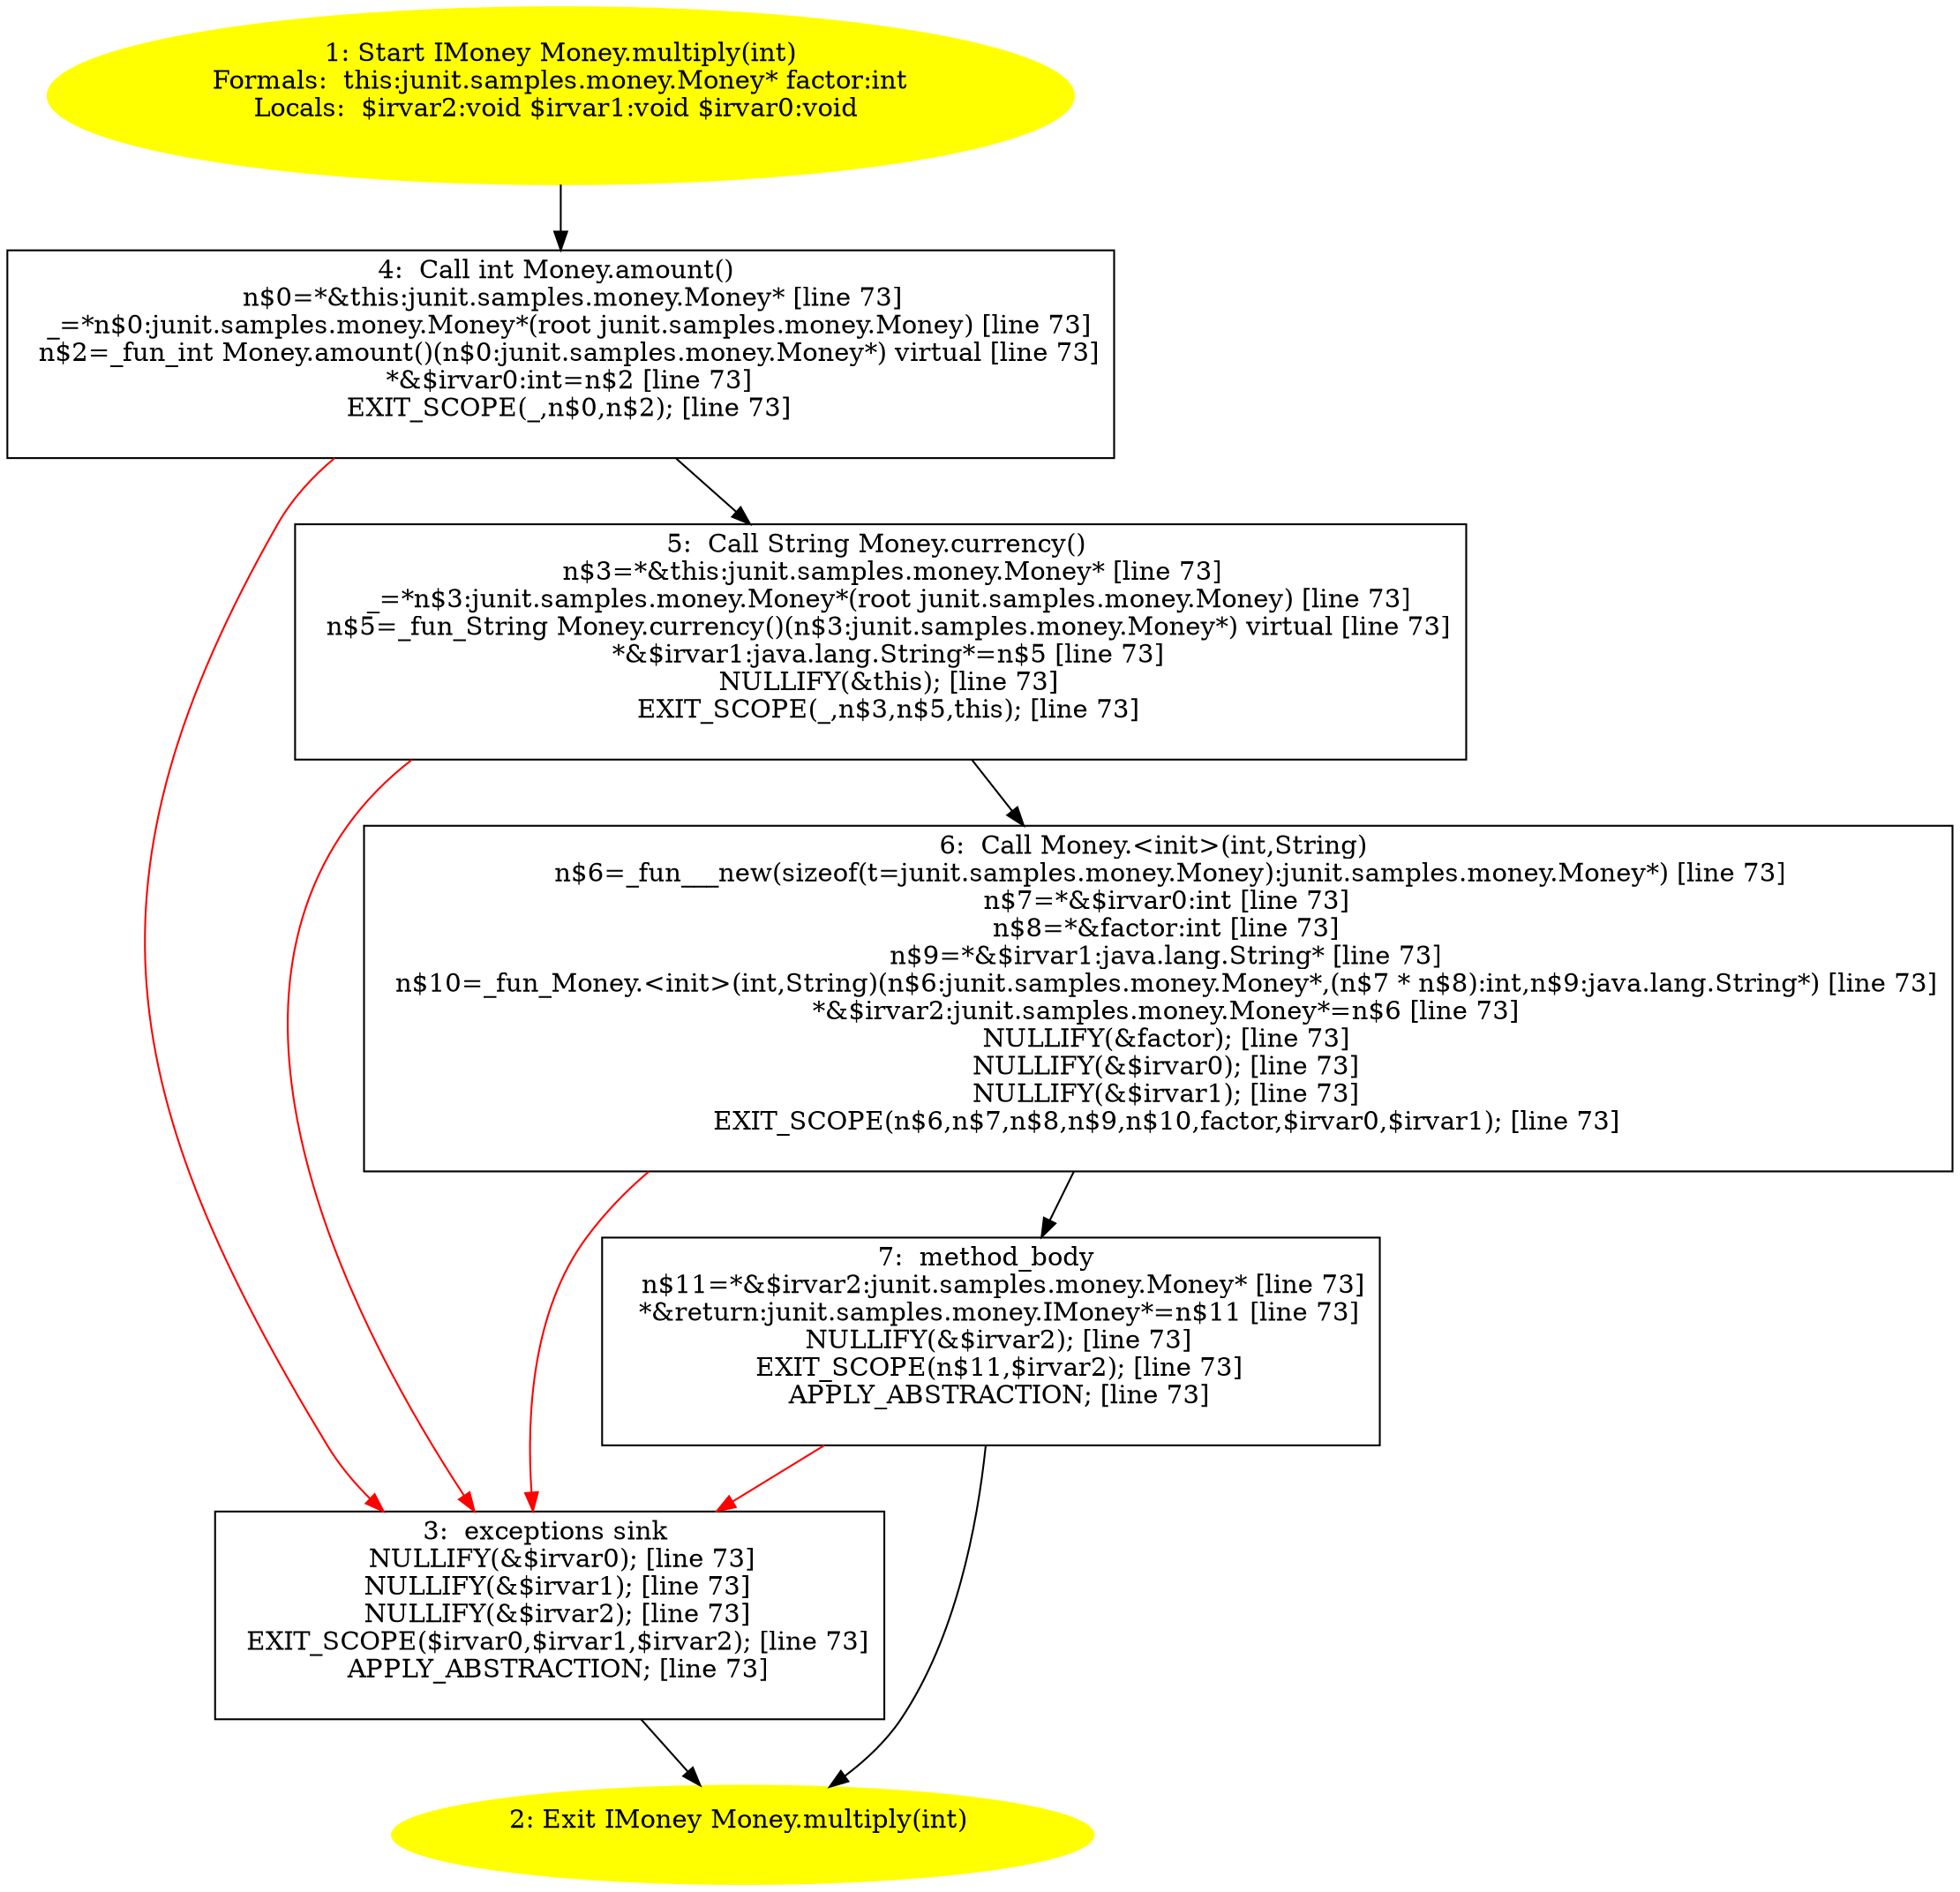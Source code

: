 /* @generated */
digraph cfg {
"junit.samples.money.Money.multiply(int):junit.samples.money.IMoney.719e753f20add4d7241d04f6bb1546b1_1" [label="1: Start IMoney Money.multiply(int)\nFormals:  this:junit.samples.money.Money* factor:int\nLocals:  $irvar2:void $irvar1:void $irvar0:void \n  " color=yellow style=filled]
	

	 "junit.samples.money.Money.multiply(int):junit.samples.money.IMoney.719e753f20add4d7241d04f6bb1546b1_1" -> "junit.samples.money.Money.multiply(int):junit.samples.money.IMoney.719e753f20add4d7241d04f6bb1546b1_4" ;
"junit.samples.money.Money.multiply(int):junit.samples.money.IMoney.719e753f20add4d7241d04f6bb1546b1_2" [label="2: Exit IMoney Money.multiply(int) \n  " color=yellow style=filled]
	

"junit.samples.money.Money.multiply(int):junit.samples.money.IMoney.719e753f20add4d7241d04f6bb1546b1_3" [label="3:  exceptions sink \n   NULLIFY(&$irvar0); [line 73]\n  NULLIFY(&$irvar1); [line 73]\n  NULLIFY(&$irvar2); [line 73]\n  EXIT_SCOPE($irvar0,$irvar1,$irvar2); [line 73]\n  APPLY_ABSTRACTION; [line 73]\n " shape="box"]
	

	 "junit.samples.money.Money.multiply(int):junit.samples.money.IMoney.719e753f20add4d7241d04f6bb1546b1_3" -> "junit.samples.money.Money.multiply(int):junit.samples.money.IMoney.719e753f20add4d7241d04f6bb1546b1_2" ;
"junit.samples.money.Money.multiply(int):junit.samples.money.IMoney.719e753f20add4d7241d04f6bb1546b1_4" [label="4:  Call int Money.amount() \n   n$0=*&this:junit.samples.money.Money* [line 73]\n  _=*n$0:junit.samples.money.Money*(root junit.samples.money.Money) [line 73]\n  n$2=_fun_int Money.amount()(n$0:junit.samples.money.Money*) virtual [line 73]\n  *&$irvar0:int=n$2 [line 73]\n  EXIT_SCOPE(_,n$0,n$2); [line 73]\n " shape="box"]
	

	 "junit.samples.money.Money.multiply(int):junit.samples.money.IMoney.719e753f20add4d7241d04f6bb1546b1_4" -> "junit.samples.money.Money.multiply(int):junit.samples.money.IMoney.719e753f20add4d7241d04f6bb1546b1_5" ;
	 "junit.samples.money.Money.multiply(int):junit.samples.money.IMoney.719e753f20add4d7241d04f6bb1546b1_4" -> "junit.samples.money.Money.multiply(int):junit.samples.money.IMoney.719e753f20add4d7241d04f6bb1546b1_3" [color="red" ];
"junit.samples.money.Money.multiply(int):junit.samples.money.IMoney.719e753f20add4d7241d04f6bb1546b1_5" [label="5:  Call String Money.currency() \n   n$3=*&this:junit.samples.money.Money* [line 73]\n  _=*n$3:junit.samples.money.Money*(root junit.samples.money.Money) [line 73]\n  n$5=_fun_String Money.currency()(n$3:junit.samples.money.Money*) virtual [line 73]\n  *&$irvar1:java.lang.String*=n$5 [line 73]\n  NULLIFY(&this); [line 73]\n  EXIT_SCOPE(_,n$3,n$5,this); [line 73]\n " shape="box"]
	

	 "junit.samples.money.Money.multiply(int):junit.samples.money.IMoney.719e753f20add4d7241d04f6bb1546b1_5" -> "junit.samples.money.Money.multiply(int):junit.samples.money.IMoney.719e753f20add4d7241d04f6bb1546b1_6" ;
	 "junit.samples.money.Money.multiply(int):junit.samples.money.IMoney.719e753f20add4d7241d04f6bb1546b1_5" -> "junit.samples.money.Money.multiply(int):junit.samples.money.IMoney.719e753f20add4d7241d04f6bb1546b1_3" [color="red" ];
"junit.samples.money.Money.multiply(int):junit.samples.money.IMoney.719e753f20add4d7241d04f6bb1546b1_6" [label="6:  Call Money.<init>(int,String) \n   n$6=_fun___new(sizeof(t=junit.samples.money.Money):junit.samples.money.Money*) [line 73]\n  n$7=*&$irvar0:int [line 73]\n  n$8=*&factor:int [line 73]\n  n$9=*&$irvar1:java.lang.String* [line 73]\n  n$10=_fun_Money.<init>(int,String)(n$6:junit.samples.money.Money*,(n$7 * n$8):int,n$9:java.lang.String*) [line 73]\n  *&$irvar2:junit.samples.money.Money*=n$6 [line 73]\n  NULLIFY(&factor); [line 73]\n  NULLIFY(&$irvar0); [line 73]\n  NULLIFY(&$irvar1); [line 73]\n  EXIT_SCOPE(n$6,n$7,n$8,n$9,n$10,factor,$irvar0,$irvar1); [line 73]\n " shape="box"]
	

	 "junit.samples.money.Money.multiply(int):junit.samples.money.IMoney.719e753f20add4d7241d04f6bb1546b1_6" -> "junit.samples.money.Money.multiply(int):junit.samples.money.IMoney.719e753f20add4d7241d04f6bb1546b1_7" ;
	 "junit.samples.money.Money.multiply(int):junit.samples.money.IMoney.719e753f20add4d7241d04f6bb1546b1_6" -> "junit.samples.money.Money.multiply(int):junit.samples.money.IMoney.719e753f20add4d7241d04f6bb1546b1_3" [color="red" ];
"junit.samples.money.Money.multiply(int):junit.samples.money.IMoney.719e753f20add4d7241d04f6bb1546b1_7" [label="7:  method_body \n   n$11=*&$irvar2:junit.samples.money.Money* [line 73]\n  *&return:junit.samples.money.IMoney*=n$11 [line 73]\n  NULLIFY(&$irvar2); [line 73]\n  EXIT_SCOPE(n$11,$irvar2); [line 73]\n  APPLY_ABSTRACTION; [line 73]\n " shape="box"]
	

	 "junit.samples.money.Money.multiply(int):junit.samples.money.IMoney.719e753f20add4d7241d04f6bb1546b1_7" -> "junit.samples.money.Money.multiply(int):junit.samples.money.IMoney.719e753f20add4d7241d04f6bb1546b1_2" ;
	 "junit.samples.money.Money.multiply(int):junit.samples.money.IMoney.719e753f20add4d7241d04f6bb1546b1_7" -> "junit.samples.money.Money.multiply(int):junit.samples.money.IMoney.719e753f20add4d7241d04f6bb1546b1_3" [color="red" ];
}
